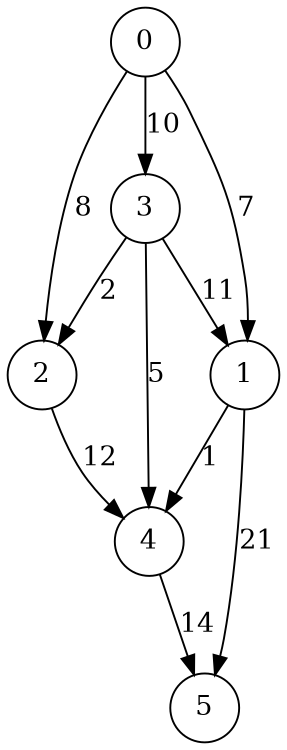 digraph finite_state_machine { 
size="8,5"
node [shape = circle]; 
0 -> 2 [ label = "8"];
0 -> 3 [ label = "10"];
0 -> 1 [ label = "7"];
2 -> 4 [ label = "12"];
3 -> 4 [ label = "5"];
3 -> 2 [ label = "2"];
3 -> 1 [ label = "11"];
1 -> 4 [ label = "1"];
1 -> 5 [ label = "21"];
4 -> 5 [ label = "14"];
}